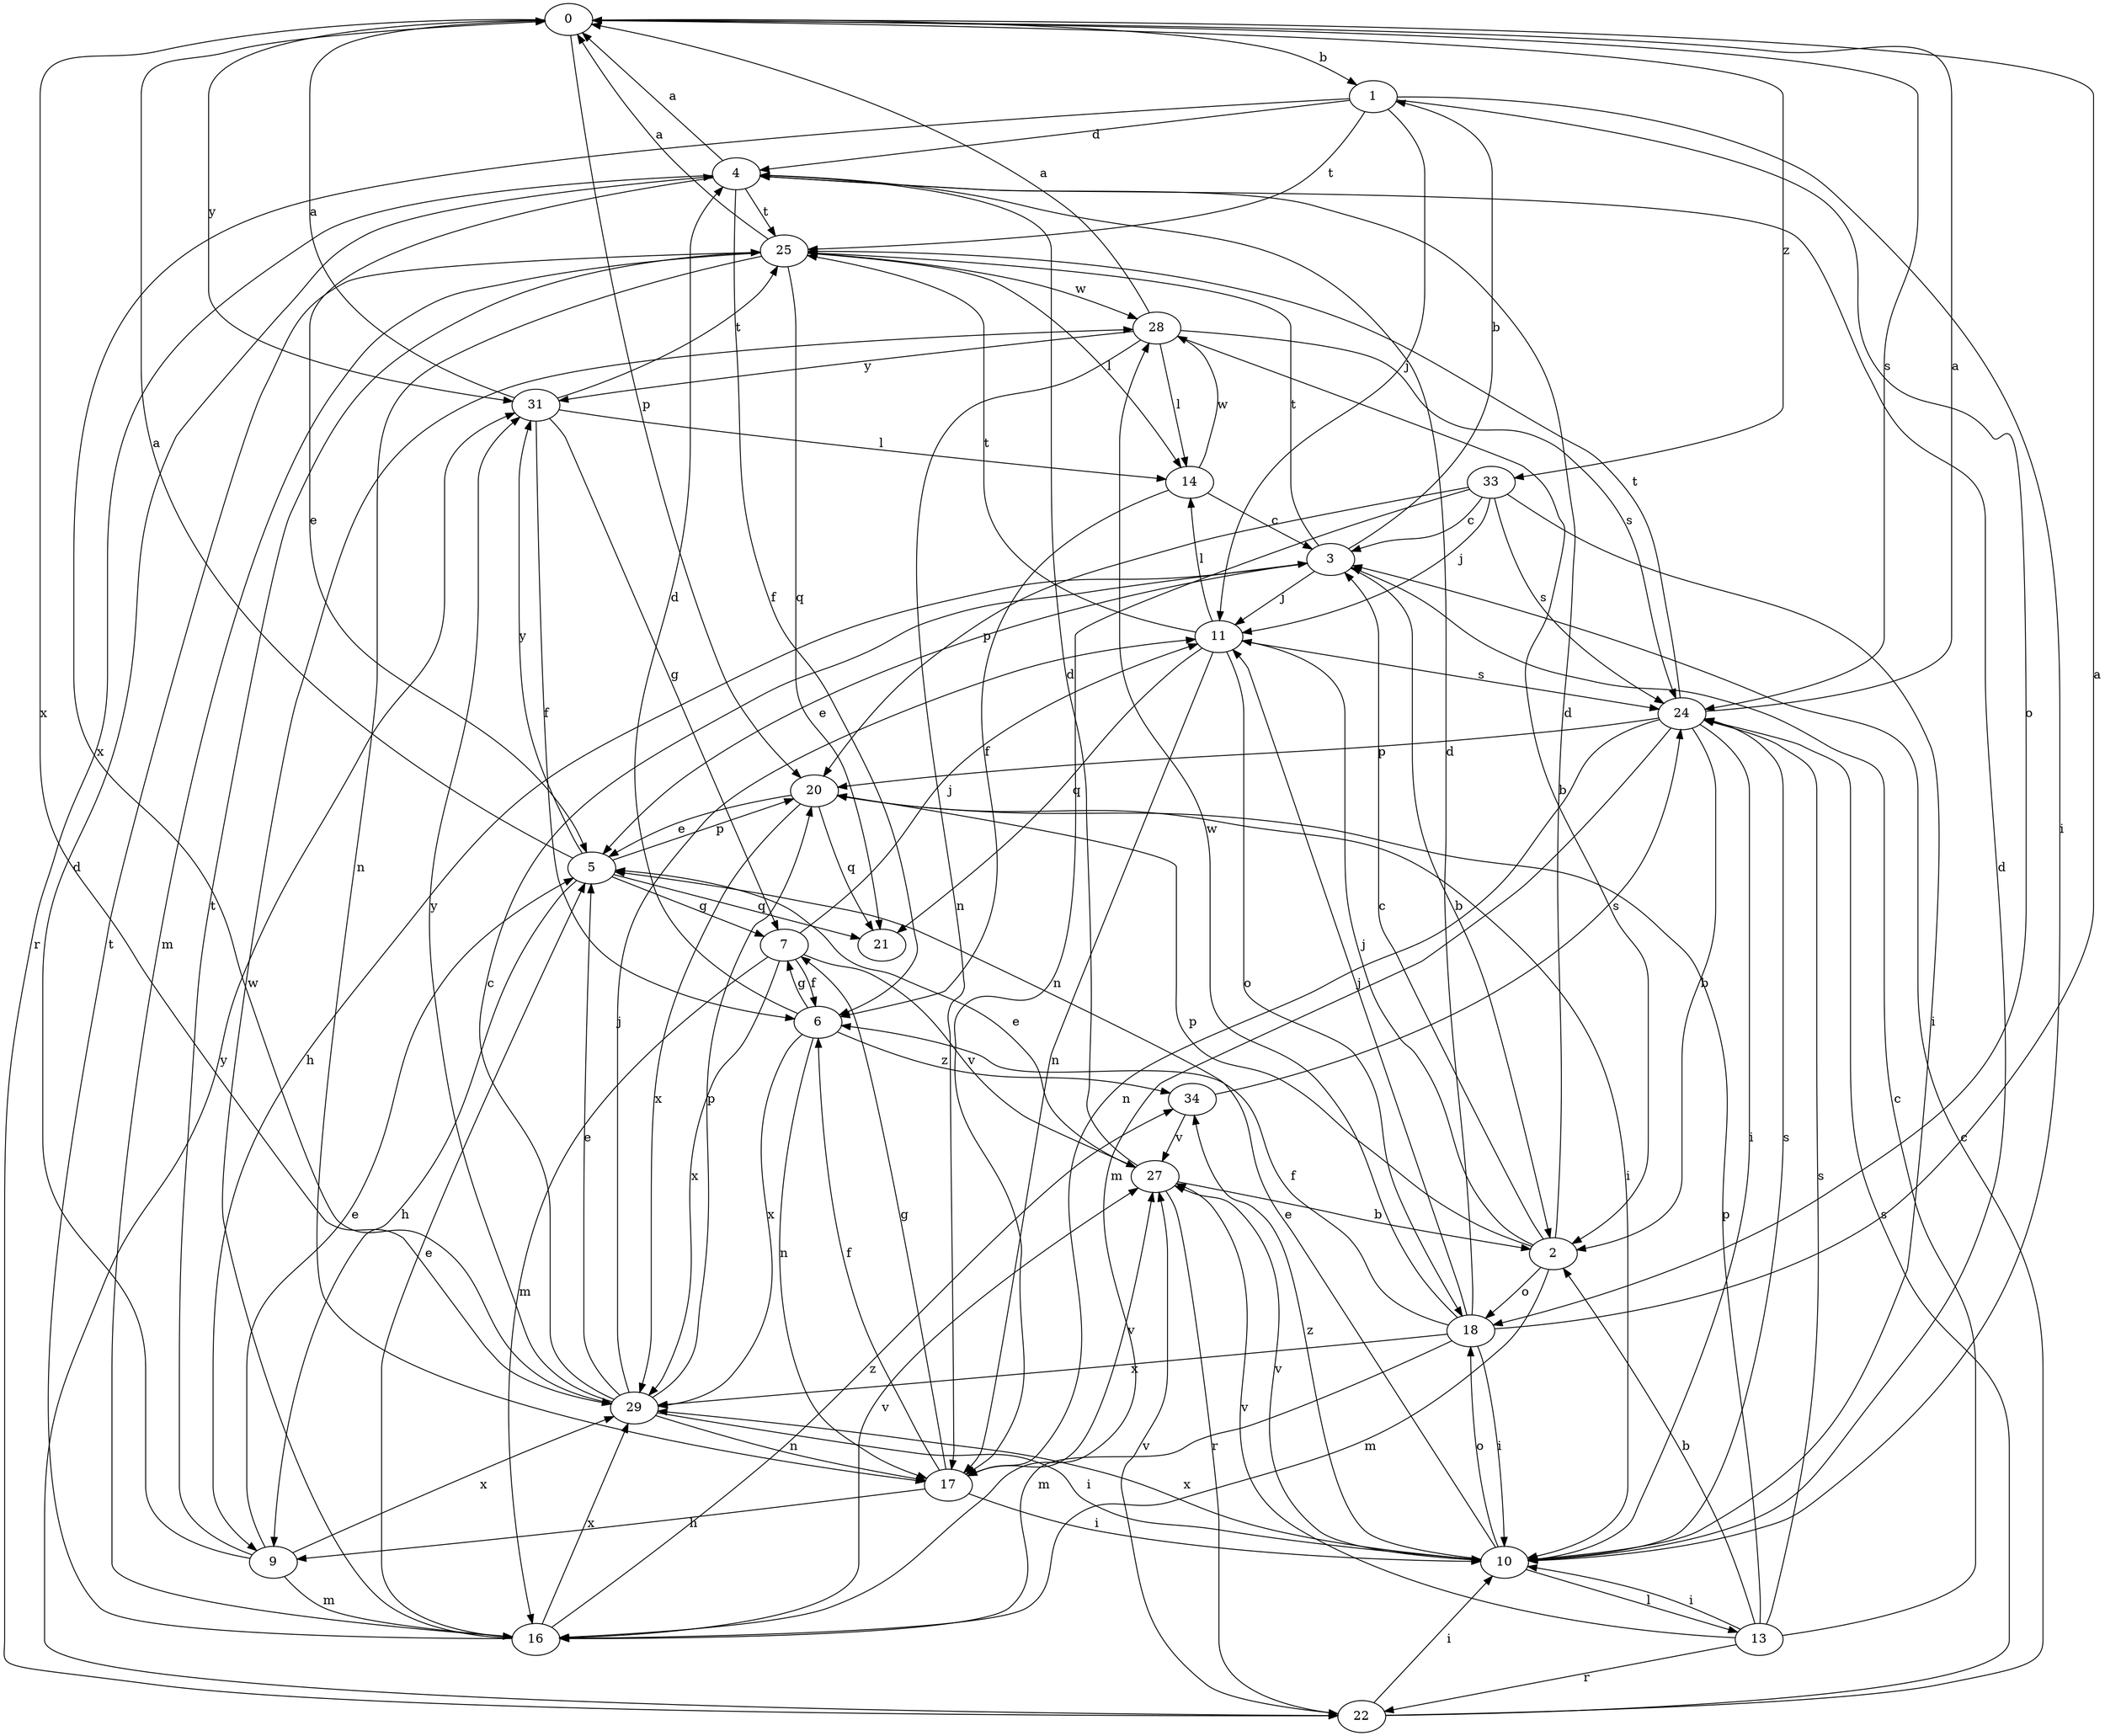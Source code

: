 strict digraph  {
0;
1;
2;
3;
4;
5;
6;
7;
9;
10;
11;
13;
14;
16;
17;
18;
20;
21;
22;
24;
25;
27;
28;
29;
31;
33;
34;
0 -> 1  [label=b];
0 -> 20  [label=p];
0 -> 24  [label=s];
0 -> 29  [label=x];
0 -> 31  [label=y];
0 -> 33  [label=z];
1 -> 4  [label=d];
1 -> 10  [label=i];
1 -> 11  [label=j];
1 -> 18  [label=o];
1 -> 25  [label=t];
1 -> 29  [label=x];
2 -> 3  [label=c];
2 -> 4  [label=d];
2 -> 11  [label=j];
2 -> 16  [label=m];
2 -> 18  [label=o];
2 -> 20  [label=p];
3 -> 1  [label=b];
3 -> 2  [label=b];
3 -> 5  [label=e];
3 -> 9  [label=h];
3 -> 11  [label=j];
3 -> 25  [label=t];
4 -> 0  [label=a];
4 -> 5  [label=e];
4 -> 6  [label=f];
4 -> 22  [label=r];
4 -> 25  [label=t];
5 -> 0  [label=a];
5 -> 7  [label=g];
5 -> 9  [label=h];
5 -> 20  [label=p];
5 -> 21  [label=q];
5 -> 31  [label=y];
6 -> 4  [label=d];
6 -> 7  [label=g];
6 -> 17  [label=n];
6 -> 29  [label=x];
6 -> 34  [label=z];
7 -> 6  [label=f];
7 -> 11  [label=j];
7 -> 16  [label=m];
7 -> 27  [label=v];
7 -> 29  [label=x];
9 -> 4  [label=d];
9 -> 5  [label=e];
9 -> 16  [label=m];
9 -> 25  [label=t];
9 -> 29  [label=x];
10 -> 4  [label=d];
10 -> 5  [label=e];
10 -> 13  [label=l];
10 -> 18  [label=o];
10 -> 24  [label=s];
10 -> 27  [label=v];
10 -> 29  [label=x];
10 -> 34  [label=z];
11 -> 14  [label=l];
11 -> 17  [label=n];
11 -> 18  [label=o];
11 -> 21  [label=q];
11 -> 24  [label=s];
11 -> 25  [label=t];
13 -> 2  [label=b];
13 -> 3  [label=c];
13 -> 10  [label=i];
13 -> 20  [label=p];
13 -> 22  [label=r];
13 -> 24  [label=s];
13 -> 27  [label=v];
14 -> 3  [label=c];
14 -> 6  [label=f];
14 -> 28  [label=w];
16 -> 5  [label=e];
16 -> 25  [label=t];
16 -> 27  [label=v];
16 -> 28  [label=w];
16 -> 29  [label=x];
16 -> 34  [label=z];
17 -> 6  [label=f];
17 -> 7  [label=g];
17 -> 9  [label=h];
17 -> 10  [label=i];
17 -> 27  [label=v];
18 -> 0  [label=a];
18 -> 4  [label=d];
18 -> 6  [label=f];
18 -> 10  [label=i];
18 -> 11  [label=j];
18 -> 16  [label=m];
18 -> 28  [label=w];
18 -> 29  [label=x];
20 -> 5  [label=e];
20 -> 10  [label=i];
20 -> 21  [label=q];
20 -> 29  [label=x];
22 -> 3  [label=c];
22 -> 10  [label=i];
22 -> 24  [label=s];
22 -> 27  [label=v];
22 -> 31  [label=y];
24 -> 0  [label=a];
24 -> 2  [label=b];
24 -> 10  [label=i];
24 -> 16  [label=m];
24 -> 17  [label=n];
24 -> 20  [label=p];
24 -> 25  [label=t];
25 -> 0  [label=a];
25 -> 14  [label=l];
25 -> 16  [label=m];
25 -> 17  [label=n];
25 -> 21  [label=q];
25 -> 28  [label=w];
27 -> 2  [label=b];
27 -> 4  [label=d];
27 -> 5  [label=e];
27 -> 22  [label=r];
28 -> 0  [label=a];
28 -> 2  [label=b];
28 -> 14  [label=l];
28 -> 17  [label=n];
28 -> 24  [label=s];
28 -> 31  [label=y];
29 -> 3  [label=c];
29 -> 5  [label=e];
29 -> 10  [label=i];
29 -> 11  [label=j];
29 -> 17  [label=n];
29 -> 20  [label=p];
29 -> 31  [label=y];
31 -> 0  [label=a];
31 -> 6  [label=f];
31 -> 7  [label=g];
31 -> 14  [label=l];
31 -> 25  [label=t];
33 -> 3  [label=c];
33 -> 10  [label=i];
33 -> 11  [label=j];
33 -> 17  [label=n];
33 -> 20  [label=p];
33 -> 24  [label=s];
34 -> 24  [label=s];
34 -> 27  [label=v];
}
